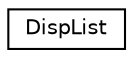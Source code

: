 digraph G
{
  edge [fontname="Helvetica",fontsize="10",labelfontname="Helvetica",labelfontsize="10"];
  node [fontname="Helvetica",fontsize="10",shape=record];
  rankdir=LR;
  Node1 [label="DispList",height=0.2,width=0.4,color="black", fillcolor="white", style="filled",URL="$d5/d2f/structDispList.html"];
}
